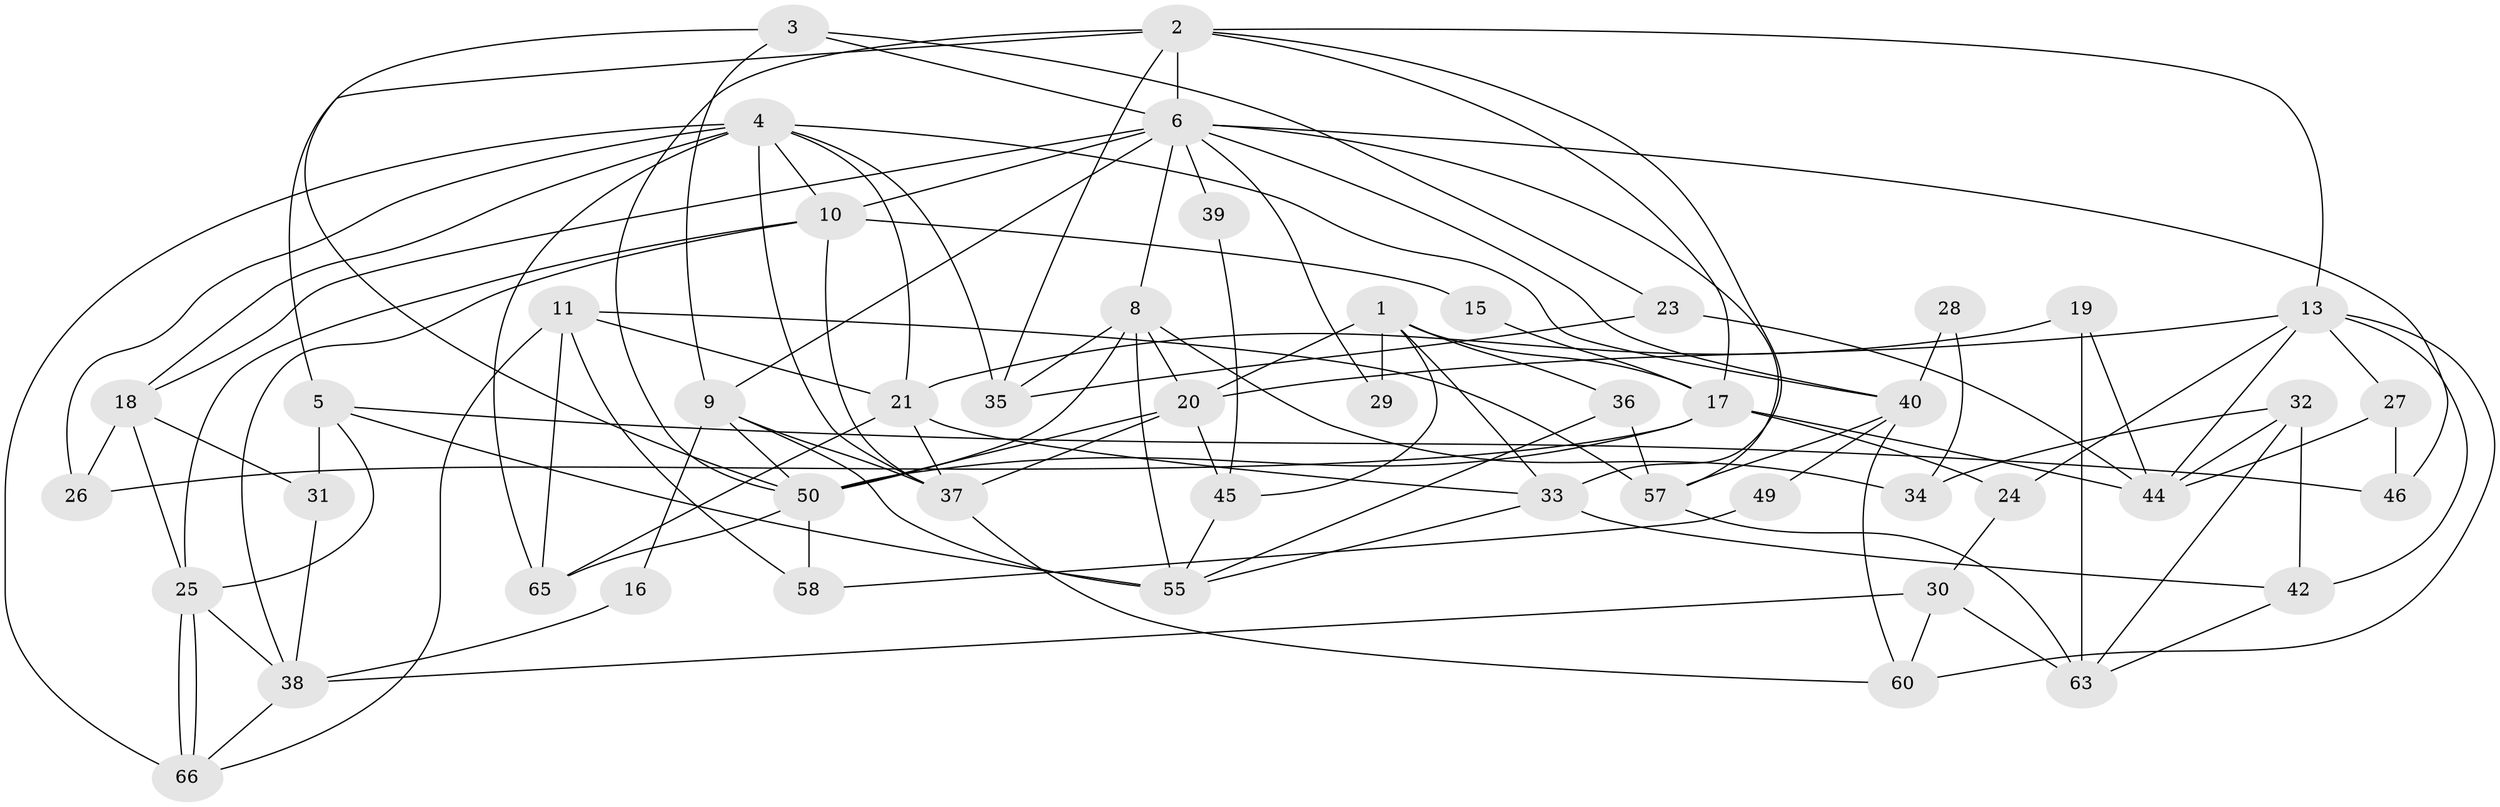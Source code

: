 // original degree distribution, {4: 0.3142857142857143, 5: 0.18571428571428572, 6: 0.11428571428571428, 3: 0.21428571428571427, 7: 0.02857142857142857, 2: 0.14285714285714285}
// Generated by graph-tools (version 1.1) at 2025/18/03/04/25 18:18:57]
// undirected, 49 vertices, 115 edges
graph export_dot {
graph [start="1"]
  node [color=gray90,style=filled];
  1 [super="+51"];
  2 [super="+53"];
  3;
  4 [super="+12"];
  5 [super="+7"];
  6 [super="+70+22"];
  8;
  9 [super="+56"];
  10 [super="+68+14"];
  11;
  13 [super="+59"];
  15;
  16;
  17 [super="+67"];
  18;
  19 [super="+52"];
  20;
  21 [super="+43"];
  23;
  24;
  25;
  26;
  27;
  28;
  29;
  30;
  31;
  32;
  33;
  34;
  35;
  36 [super="+61"];
  37 [super="+47"];
  38 [super="+62"];
  39;
  40 [super="+41"];
  42;
  44;
  45;
  46;
  49;
  50 [super="+54"];
  55;
  57;
  58;
  60;
  63;
  65;
  66;
  1 -- 33;
  1 -- 45;
  1 -- 29;
  1 -- 20;
  1 -- 17;
  1 -- 36;
  2 -- 35;
  2 -- 17;
  2 -- 33;
  2 -- 13;
  2 -- 50;
  2 -- 5;
  2 -- 6;
  3 -- 23;
  3 -- 9;
  3 -- 6;
  3 -- 50;
  4 -- 26;
  4 -- 65;
  4 -- 35;
  4 -- 66;
  4 -- 18;
  4 -- 37;
  4 -- 10;
  4 -- 40;
  4 -- 21;
  5 -- 55;
  5 -- 25;
  5 -- 31;
  5 -- 46;
  6 -- 8;
  6 -- 46 [weight=2];
  6 -- 18;
  6 -- 9;
  6 -- 29;
  6 -- 57;
  6 -- 39;
  6 -- 10 [weight=2];
  6 -- 40;
  8 -- 20;
  8 -- 55;
  8 -- 34;
  8 -- 35;
  8 -- 50;
  9 -- 16;
  9 -- 55;
  9 -- 50;
  9 -- 37;
  10 -- 15;
  10 -- 25;
  10 -- 37;
  10 -- 38;
  11 -- 66;
  11 -- 21;
  11 -- 57;
  11 -- 58;
  11 -- 65;
  13 -- 42;
  13 -- 24;
  13 -- 27;
  13 -- 60;
  13 -- 20;
  13 -- 44;
  15 -- 17;
  16 -- 38;
  17 -- 26;
  17 -- 50;
  17 -- 24;
  17 -- 44;
  18 -- 25;
  18 -- 26;
  18 -- 31;
  19 -- 44;
  19 -- 63;
  19 -- 21;
  20 -- 37;
  20 -- 45;
  20 -- 50;
  21 -- 65;
  21 -- 37;
  21 -- 33;
  23 -- 44;
  23 -- 35;
  24 -- 30;
  25 -- 66;
  25 -- 66;
  25 -- 38;
  27 -- 46;
  27 -- 44;
  28 -- 40;
  28 -- 34;
  30 -- 60;
  30 -- 38;
  30 -- 63;
  31 -- 38;
  32 -- 44;
  32 -- 42;
  32 -- 34;
  32 -- 63;
  33 -- 55;
  33 -- 42;
  36 -- 57 [weight=2];
  36 -- 55;
  37 -- 60;
  38 -- 66;
  39 -- 45;
  40 -- 57;
  40 -- 49;
  40 -- 60;
  42 -- 63;
  45 -- 55;
  49 -- 58;
  50 -- 58;
  50 -- 65;
  57 -- 63;
}

